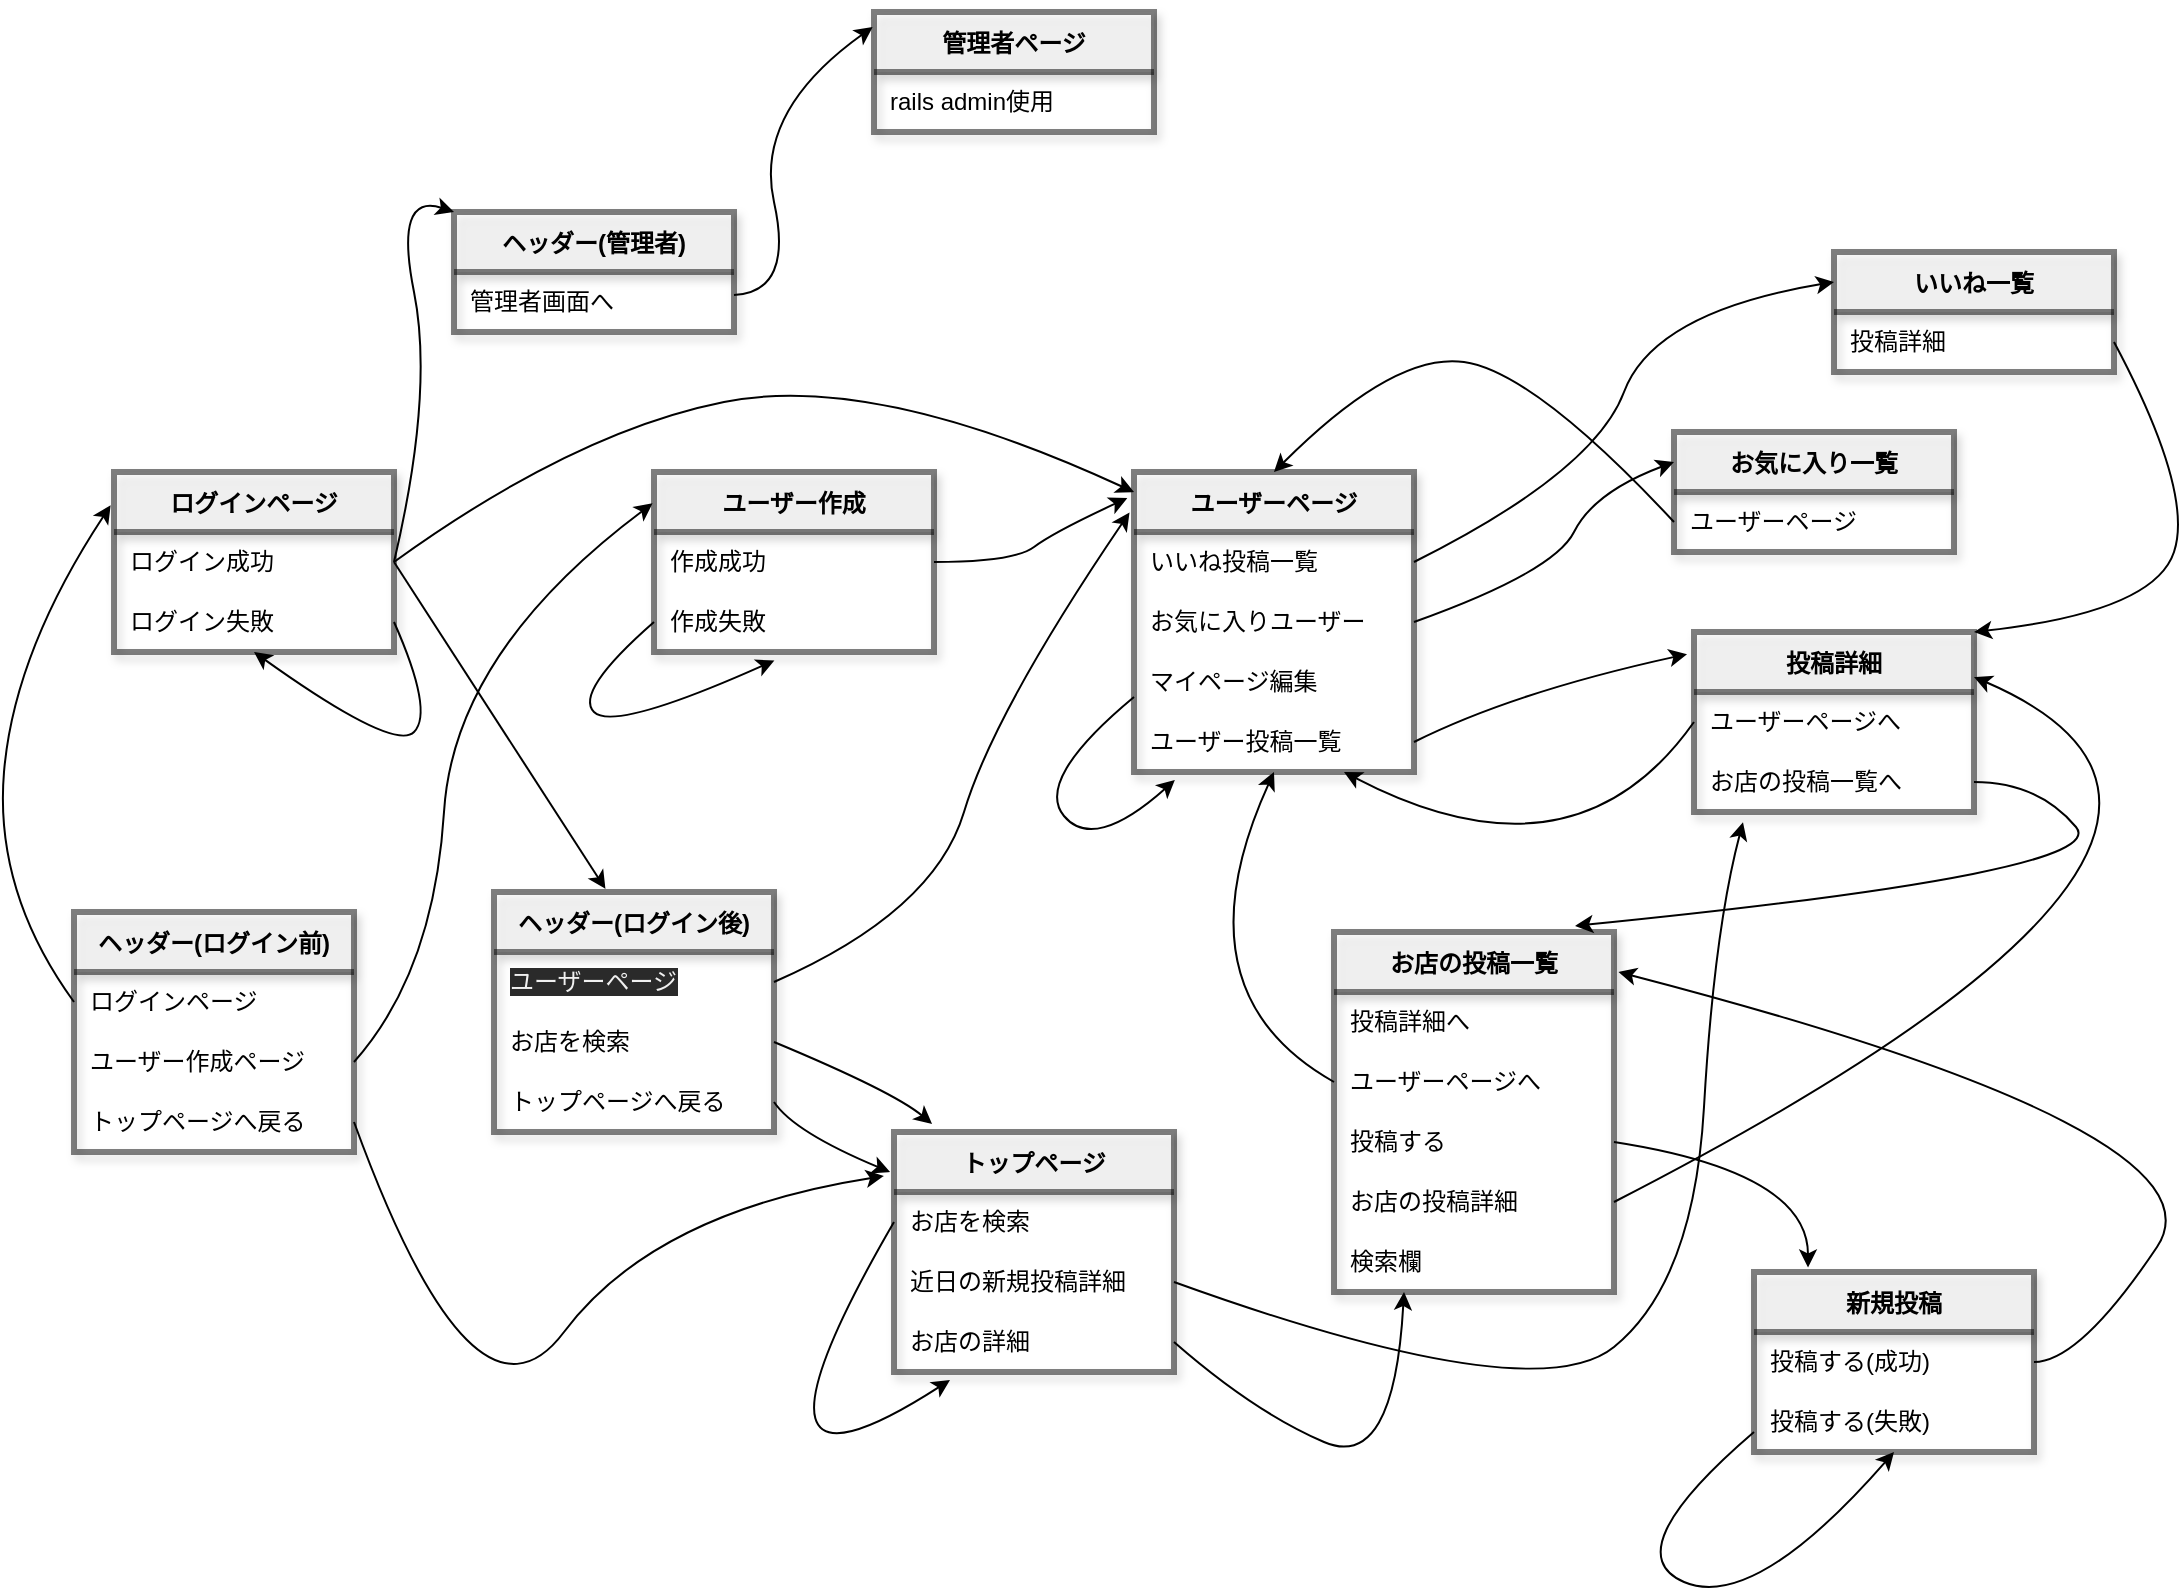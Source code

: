 <mxfile>
    <diagram id="KDlteCoDvLKtCVD3Z4QJ" name="ページ1">
        <mxGraphModel dx="751" dy="1699" grid="1" gridSize="10" guides="1" tooltips="1" connect="1" arrows="1" fold="1" page="1" pageScale="1" pageWidth="827" pageHeight="1169" math="0" shadow="0">
            <root>
                <mxCell id="0"/>
                <mxCell id="1" parent="0"/>
                <mxCell id="116" value="トップページ" style="shape=table;startSize=30;container=1;collapsible=0;childLayout=tableLayout;fixedRows=1;rowLines=0;fontStyle=1;align=center;pointerEvents=1;shadow=1;strokeColor=default;strokeWidth=3;opacity=50;" parent="1" vertex="1">
                    <mxGeometry x="650" y="160" width="140" height="120" as="geometry"/>
                </mxCell>
                <mxCell id="227" style="shape=partialRectangle;html=1;whiteSpace=wrap;collapsible=0;dropTarget=0;pointerEvents=1;fillColor=none;top=0;left=0;bottom=0;right=0;points=[[0,0.5],[1,0.5]];portConstraint=eastwest;shadow=1;strokeColor=default;strokeWidth=3;opacity=50;" parent="116" vertex="1">
                    <mxGeometry y="30" width="140" height="30" as="geometry"/>
                </mxCell>
                <mxCell id="228" value="&lt;span&gt;お店を検索&lt;/span&gt;" style="shape=partialRectangle;html=1;whiteSpace=wrap;connectable=0;fillColor=none;top=0;left=0;bottom=0;right=0;align=left;spacingLeft=6;overflow=hidden;pointerEvents=1;shadow=1;strokeColor=default;strokeWidth=3;opacity=50;" parent="227" vertex="1">
                    <mxGeometry width="140" height="30" as="geometry">
                        <mxRectangle width="140" height="30" as="alternateBounds"/>
                    </mxGeometry>
                </mxCell>
                <mxCell id="123" value="" style="shape=partialRectangle;html=1;whiteSpace=wrap;collapsible=0;dropTarget=0;pointerEvents=1;fillColor=none;top=0;left=0;bottom=0;right=0;points=[[0,0.5],[1,0.5]];portConstraint=eastwest;shadow=1;strokeColor=default;strokeWidth=3;opacity=50;" parent="116" vertex="1">
                    <mxGeometry y="60" width="140" height="30" as="geometry"/>
                </mxCell>
                <mxCell id="125" value="近日の新規投稿詳細" style="shape=partialRectangle;html=1;whiteSpace=wrap;connectable=0;fillColor=none;top=0;left=0;bottom=0;right=0;align=left;spacingLeft=6;overflow=hidden;pointerEvents=1;shadow=1;strokeColor=default;strokeWidth=3;opacity=50;" parent="123" vertex="1">
                    <mxGeometry width="140" height="30" as="geometry">
                        <mxRectangle width="140" height="30" as="alternateBounds"/>
                    </mxGeometry>
                </mxCell>
                <mxCell id="325" style="shape=partialRectangle;html=1;whiteSpace=wrap;collapsible=0;dropTarget=0;pointerEvents=1;fillColor=none;top=0;left=0;bottom=0;right=0;points=[[0,0.5],[1,0.5]];portConstraint=eastwest;shadow=1;strokeColor=default;strokeWidth=3;opacity=50;" vertex="1" parent="116">
                    <mxGeometry y="90" width="140" height="30" as="geometry"/>
                </mxCell>
                <mxCell id="326" value="お店の詳細" style="shape=partialRectangle;html=1;whiteSpace=wrap;connectable=0;fillColor=none;top=0;left=0;bottom=0;right=0;align=left;spacingLeft=6;overflow=hidden;pointerEvents=1;shadow=1;strokeColor=default;strokeWidth=3;opacity=50;" vertex="1" parent="325">
                    <mxGeometry width="140" height="30" as="geometry">
                        <mxRectangle width="140" height="30" as="alternateBounds"/>
                    </mxGeometry>
                </mxCell>
                <mxCell id="223" value="" style="curved=1;endArrow=classic;html=1;exitX=0;exitY=0.5;exitDx=0;exitDy=0;entryX=0.2;entryY=1.133;entryDx=0;entryDy=0;entryPerimeter=0;" parent="116" target="325" edge="1" source="227">
                    <mxGeometry width="50" height="50" relative="1" as="geometry">
                        <mxPoint x="140" y="120" as="sourcePoint"/>
                        <mxPoint x="200" y="210" as="targetPoint"/>
                        <Array as="points">
                            <mxPoint x="-90" y="200"/>
                        </Array>
                    </mxGeometry>
                </mxCell>
                <mxCell id="158" value="ログインページ" style="shape=table;startSize=30;container=1;collapsible=0;childLayout=tableLayout;fixedRows=1;rowLines=0;fontStyle=1;align=center;pointerEvents=1;shadow=1;strokeColor=default;strokeWidth=3;opacity=50;" parent="1" vertex="1">
                    <mxGeometry x="260" y="-170" width="140" height="90" as="geometry"/>
                </mxCell>
                <mxCell id="159" value="" style="shape=partialRectangle;html=1;whiteSpace=wrap;collapsible=0;dropTarget=0;pointerEvents=1;fillColor=none;top=0;left=0;bottom=0;right=0;points=[[0,0.5],[1,0.5]];portConstraint=eastwest;shadow=1;strokeColor=default;strokeWidth=3;opacity=50;" parent="158" vertex="1">
                    <mxGeometry y="30" width="140" height="30" as="geometry"/>
                </mxCell>
                <mxCell id="160" value="ログイン成功" style="shape=partialRectangle;html=1;whiteSpace=wrap;connectable=0;fillColor=none;top=0;left=0;bottom=0;right=0;align=left;spacingLeft=6;overflow=hidden;pointerEvents=1;shadow=1;strokeColor=default;strokeWidth=3;perimeterSpacing=3;opacity=50;" parent="159" vertex="1">
                    <mxGeometry width="140" height="30" as="geometry">
                        <mxRectangle width="140" height="30" as="alternateBounds"/>
                    </mxGeometry>
                </mxCell>
                <mxCell id="161" value="" style="shape=partialRectangle;html=1;whiteSpace=wrap;collapsible=0;dropTarget=0;pointerEvents=1;fillColor=none;top=0;left=0;bottom=0;right=0;points=[[0,0.5],[1,0.5]];portConstraint=eastwest;shadow=1;strokeColor=default;strokeWidth=3;opacity=50;" parent="158" vertex="1">
                    <mxGeometry y="60" width="140" height="30" as="geometry"/>
                </mxCell>
                <mxCell id="162" value="ログイン失敗" style="shape=partialRectangle;html=1;whiteSpace=wrap;connectable=0;fillColor=none;top=0;left=0;bottom=0;right=0;align=left;spacingLeft=6;overflow=hidden;pointerEvents=1;shadow=1;strokeColor=default;strokeWidth=3;opacity=50;" parent="161" vertex="1">
                    <mxGeometry width="140" height="30" as="geometry">
                        <mxRectangle width="140" height="30" as="alternateBounds"/>
                    </mxGeometry>
                </mxCell>
                <mxCell id="217" value="" style="curved=1;endArrow=classic;html=1;entryX=0.5;entryY=1;entryDx=0;entryDy=0;exitX=1;exitY=0.5;exitDx=0;exitDy=0;" parent="158" source="161" target="158" edge="1">
                    <mxGeometry width="50" height="50" relative="1" as="geometry">
                        <mxPoint x="110" y="300" as="sourcePoint"/>
                        <mxPoint x="160" y="250" as="targetPoint"/>
                        <Array as="points">
                            <mxPoint x="160" y="120"/>
                            <mxPoint x="140" y="140"/>
                        </Array>
                    </mxGeometry>
                </mxCell>
                <mxCell id="167" value="ユーザー作成" style="shape=table;startSize=30;container=1;collapsible=0;childLayout=tableLayout;fixedRows=1;rowLines=0;fontStyle=1;align=center;pointerEvents=1;shadow=1;strokeColor=default;strokeWidth=3;opacity=50;" parent="1" vertex="1">
                    <mxGeometry x="530" y="-170" width="140" height="90" as="geometry"/>
                </mxCell>
                <mxCell id="168" value="" style="shape=partialRectangle;html=1;whiteSpace=wrap;collapsible=0;dropTarget=0;pointerEvents=1;fillColor=none;top=0;left=0;bottom=0;right=0;points=[[0,0.5],[1,0.5]];portConstraint=eastwest;shadow=1;strokeColor=default;strokeWidth=3;opacity=50;" parent="167" vertex="1">
                    <mxGeometry y="30" width="140" height="30" as="geometry"/>
                </mxCell>
                <mxCell id="169" value="作成成功" style="shape=partialRectangle;html=1;whiteSpace=wrap;connectable=0;fillColor=none;top=0;left=0;bottom=0;right=0;align=left;spacingLeft=6;overflow=hidden;pointerEvents=1;shadow=1;strokeColor=default;strokeWidth=3;perimeterSpacing=3;opacity=50;" parent="168" vertex="1">
                    <mxGeometry width="140" height="30" as="geometry">
                        <mxRectangle width="140" height="30" as="alternateBounds"/>
                    </mxGeometry>
                </mxCell>
                <mxCell id="170" value="" style="shape=partialRectangle;html=1;whiteSpace=wrap;collapsible=0;dropTarget=0;pointerEvents=1;fillColor=none;top=0;left=0;bottom=0;right=0;points=[[0,0.5],[1,0.5]];portConstraint=eastwest;shadow=1;strokeColor=default;strokeWidth=3;opacity=50;" parent="167" vertex="1">
                    <mxGeometry y="60" width="140" height="30" as="geometry"/>
                </mxCell>
                <mxCell id="171" value="作成失敗" style="shape=partialRectangle;html=1;whiteSpace=wrap;connectable=0;fillColor=none;top=0;left=0;bottom=0;right=0;align=left;spacingLeft=6;overflow=hidden;pointerEvents=1;shadow=1;strokeColor=default;strokeWidth=3;opacity=50;" parent="170" vertex="1">
                    <mxGeometry width="140" height="30" as="geometry">
                        <mxRectangle width="140" height="30" as="alternateBounds"/>
                    </mxGeometry>
                </mxCell>
                <mxCell id="218" value="" style="curved=1;endArrow=classic;html=1;exitX=0;exitY=0.5;exitDx=0;exitDy=0;entryX=0.43;entryY=1.141;entryDx=0;entryDy=0;entryPerimeter=0;" parent="167" source="170" target="170" edge="1">
                    <mxGeometry width="50" height="50" relative="1" as="geometry">
                        <mxPoint x="-200" y="75" as="sourcePoint"/>
                        <mxPoint x="80" y="100" as="targetPoint"/>
                        <Array as="points">
                            <mxPoint x="-40" y="110"/>
                            <mxPoint x="-20" y="130"/>
                        </Array>
                    </mxGeometry>
                </mxCell>
                <mxCell id="179" value="ヘッダー(ログイン前)" style="shape=table;startSize=30;container=1;collapsible=0;childLayout=tableLayout;fixedRows=1;rowLines=0;fontStyle=1;align=center;pointerEvents=1;shadow=1;strokeColor=default;strokeWidth=3;opacity=50;" parent="1" vertex="1">
                    <mxGeometry x="240" y="50" width="140" height="120" as="geometry"/>
                </mxCell>
                <mxCell id="180" value="" style="shape=partialRectangle;html=1;whiteSpace=wrap;collapsible=0;dropTarget=0;pointerEvents=1;fillColor=none;top=0;left=0;bottom=0;right=0;points=[[0,0.5],[1,0.5]];portConstraint=eastwest;shadow=1;strokeColor=default;strokeWidth=3;opacity=50;" parent="179" vertex="1">
                    <mxGeometry y="30" width="140" height="30" as="geometry"/>
                </mxCell>
                <mxCell id="181" value="ログインページ" style="shape=partialRectangle;html=1;whiteSpace=wrap;connectable=0;fillColor=none;top=0;left=0;bottom=0;right=0;align=left;spacingLeft=6;overflow=hidden;pointerEvents=1;shadow=1;strokeColor=default;strokeWidth=3;perimeterSpacing=3;opacity=50;" parent="180" vertex="1">
                    <mxGeometry width="140" height="30" as="geometry">
                        <mxRectangle width="140" height="30" as="alternateBounds"/>
                    </mxGeometry>
                </mxCell>
                <mxCell id="182" value="" style="shape=partialRectangle;html=1;whiteSpace=wrap;collapsible=0;dropTarget=0;pointerEvents=1;fillColor=none;top=0;left=0;bottom=0;right=0;points=[[0,0.5],[1,0.5]];portConstraint=eastwest;shadow=1;strokeColor=default;strokeWidth=3;opacity=50;" parent="179" vertex="1">
                    <mxGeometry y="60" width="140" height="30" as="geometry"/>
                </mxCell>
                <mxCell id="183" value="ユーザー作成ページ" style="shape=partialRectangle;html=1;whiteSpace=wrap;connectable=0;fillColor=none;top=0;left=0;bottom=0;right=0;align=left;spacingLeft=6;overflow=hidden;pointerEvents=1;shadow=1;strokeColor=default;strokeWidth=3;opacity=50;" parent="182" vertex="1">
                    <mxGeometry width="140" height="30" as="geometry">
                        <mxRectangle width="140" height="30" as="alternateBounds"/>
                    </mxGeometry>
                </mxCell>
                <mxCell id="188" style="shape=partialRectangle;html=1;whiteSpace=wrap;collapsible=0;dropTarget=0;pointerEvents=1;fillColor=none;top=0;left=0;bottom=0;right=0;points=[[0,0.5],[1,0.5]];portConstraint=eastwest;shadow=1;strokeColor=default;strokeWidth=3;opacity=50;" parent="179" vertex="1">
                    <mxGeometry y="90" width="140" height="30" as="geometry"/>
                </mxCell>
                <mxCell id="189" value="トップページへ戻る" style="shape=partialRectangle;html=1;whiteSpace=wrap;connectable=0;fillColor=none;top=0;left=0;bottom=0;right=0;align=left;spacingLeft=6;overflow=hidden;pointerEvents=1;shadow=1;strokeColor=default;strokeWidth=3;opacity=50;" parent="188" vertex="1">
                    <mxGeometry width="140" height="30" as="geometry">
                        <mxRectangle width="140" height="30" as="alternateBounds"/>
                    </mxGeometry>
                </mxCell>
                <mxCell id="195" value="ヘッダー(ログイン後)" style="shape=table;startSize=30;container=1;collapsible=0;childLayout=tableLayout;fixedRows=1;rowLines=0;fontStyle=1;align=center;pointerEvents=1;shadow=1;strokeColor=default;strokeWidth=3;opacity=50;" parent="1" vertex="1">
                    <mxGeometry x="450" y="40" width="140" height="120" as="geometry"/>
                </mxCell>
                <mxCell id="230" style="shape=partialRectangle;html=1;whiteSpace=wrap;collapsible=0;dropTarget=0;pointerEvents=1;fillColor=none;top=0;left=0;bottom=0;right=0;points=[[0,0.5],[1,0.5]];portConstraint=eastwest;shadow=1;strokeColor=default;strokeWidth=3;opacity=50;" parent="195" vertex="1">
                    <mxGeometry y="30" width="140" height="30" as="geometry"/>
                </mxCell>
                <mxCell id="231" value="&lt;meta charset=&quot;utf-8&quot;&gt;&lt;span style=&quot;color: rgb(240, 240, 240); font-family: helvetica; font-size: 12px; font-style: normal; font-weight: 400; letter-spacing: normal; text-align: left; text-indent: 0px; text-transform: none; word-spacing: 0px; background-color: rgb(42, 42, 42); display: inline; float: none;&quot;&gt;ユーザーページ&lt;/span&gt;" style="shape=partialRectangle;html=1;whiteSpace=wrap;connectable=0;fillColor=none;top=0;left=0;bottom=0;right=0;align=left;spacingLeft=6;overflow=hidden;pointerEvents=1;shadow=1;strokeColor=default;strokeWidth=3;perimeterSpacing=3;opacity=50;" parent="230" vertex="1">
                    <mxGeometry width="140" height="30" as="geometry">
                        <mxRectangle width="140" height="30" as="alternateBounds"/>
                    </mxGeometry>
                </mxCell>
                <mxCell id="196" value="" style="shape=partialRectangle;html=1;whiteSpace=wrap;collapsible=0;dropTarget=0;pointerEvents=1;fillColor=none;top=0;left=0;bottom=0;right=0;points=[[0,0.5],[1,0.5]];portConstraint=eastwest;shadow=1;strokeColor=default;strokeWidth=3;opacity=50;" parent="195" vertex="1">
                    <mxGeometry y="60" width="140" height="30" as="geometry"/>
                </mxCell>
                <mxCell id="197" value="お店を検索" style="shape=partialRectangle;html=1;whiteSpace=wrap;connectable=0;fillColor=none;top=0;left=0;bottom=0;right=0;align=left;spacingLeft=6;overflow=hidden;pointerEvents=1;shadow=1;strokeColor=default;strokeWidth=3;perimeterSpacing=3;opacity=50;" parent="196" vertex="1">
                    <mxGeometry width="140" height="30" as="geometry">
                        <mxRectangle width="140" height="30" as="alternateBounds"/>
                    </mxGeometry>
                </mxCell>
                <mxCell id="200" style="shape=partialRectangle;html=1;whiteSpace=wrap;collapsible=0;dropTarget=0;pointerEvents=1;fillColor=none;top=0;left=0;bottom=0;right=0;points=[[0,0.5],[1,0.5]];portConstraint=eastwest;shadow=1;strokeColor=default;strokeWidth=3;opacity=50;" parent="195" vertex="1">
                    <mxGeometry y="90" width="140" height="30" as="geometry"/>
                </mxCell>
                <mxCell id="201" value="トップページへ戻る" style="shape=partialRectangle;html=1;whiteSpace=wrap;connectable=0;fillColor=none;top=0;left=0;bottom=0;right=0;align=left;spacingLeft=6;overflow=hidden;pointerEvents=1;shadow=1;strokeColor=default;strokeWidth=3;opacity=50;" parent="200" vertex="1">
                    <mxGeometry width="140" height="30" as="geometry">
                        <mxRectangle width="140" height="30" as="alternateBounds"/>
                    </mxGeometry>
                </mxCell>
                <mxCell id="202" value="ヘッダー(管理者)" style="shape=table;startSize=30;container=1;collapsible=0;childLayout=tableLayout;fixedRows=1;rowLines=0;fontStyle=1;align=center;pointerEvents=1;shadow=1;strokeColor=default;strokeWidth=3;opacity=50;" parent="1" vertex="1">
                    <mxGeometry x="430" y="-300" width="140" height="60" as="geometry"/>
                </mxCell>
                <mxCell id="203" value="" style="shape=partialRectangle;html=1;whiteSpace=wrap;collapsible=0;dropTarget=0;pointerEvents=1;fillColor=none;top=0;left=0;bottom=0;right=0;points=[[0,0.5],[1,0.5]];portConstraint=eastwest;shadow=1;strokeColor=default;strokeWidth=3;opacity=50;" parent="202" vertex="1">
                    <mxGeometry y="30" width="140" height="30" as="geometry"/>
                </mxCell>
                <mxCell id="204" value="管理者画面へ" style="shape=partialRectangle;html=1;whiteSpace=wrap;connectable=0;fillColor=none;top=0;left=0;bottom=0;right=0;align=left;spacingLeft=6;overflow=hidden;pointerEvents=1;shadow=1;strokeColor=default;strokeWidth=3;perimeterSpacing=3;opacity=50;" parent="203" vertex="1">
                    <mxGeometry width="140" height="30" as="geometry">
                        <mxRectangle width="140" height="30" as="alternateBounds"/>
                    </mxGeometry>
                </mxCell>
                <mxCell id="214" value="" style="curved=1;endArrow=classic;html=1;exitX=0;exitY=0.5;exitDx=0;exitDy=0;entryX=-0.012;entryY=0.185;entryDx=0;entryDy=0;entryPerimeter=0;" parent="1" source="180" target="158" edge="1">
                    <mxGeometry width="50" height="50" relative="1" as="geometry">
                        <mxPoint x="370" y="130" as="sourcePoint"/>
                        <mxPoint x="420" y="80" as="targetPoint"/>
                        <Array as="points">
                            <mxPoint x="200" y="40"/>
                            <mxPoint x="210" y="-80"/>
                        </Array>
                    </mxGeometry>
                </mxCell>
                <mxCell id="215" value="" style="curved=1;endArrow=classic;html=1;exitX=1;exitY=0.5;exitDx=0;exitDy=0;entryX=-0.005;entryY=0.174;entryDx=0;entryDy=0;entryPerimeter=0;" parent="1" source="182" target="167" edge="1">
                    <mxGeometry width="50" height="50" relative="1" as="geometry">
                        <mxPoint x="370" y="130" as="sourcePoint"/>
                        <mxPoint x="420" y="80" as="targetPoint"/>
                        <Array as="points">
                            <mxPoint x="420" y="80"/>
                            <mxPoint x="430" y="-80"/>
                        </Array>
                    </mxGeometry>
                </mxCell>
                <mxCell id="216" value="" style="curved=1;endArrow=classic;html=1;exitX=1;exitY=0.5;exitDx=0;exitDy=0;entryX=0;entryY=0.067;entryDx=0;entryDy=0;entryPerimeter=0;" parent="1" source="158" target="237" edge="1">
                    <mxGeometry width="50" height="50" relative="1" as="geometry">
                        <mxPoint x="370" y="130" as="sourcePoint"/>
                        <mxPoint x="520" y="30" as="targetPoint"/>
                        <Array as="points">
                            <mxPoint x="490" y="-190"/>
                            <mxPoint x="640" y="-220"/>
                        </Array>
                    </mxGeometry>
                </mxCell>
                <mxCell id="219" value="" style="curved=1;endArrow=classic;html=1;exitX=1;exitY=0.5;exitDx=0;exitDy=0;entryX=-0.036;entryY=0.183;entryDx=0;entryDy=0;entryPerimeter=0;" parent="1" source="188" target="116" edge="1">
                    <mxGeometry width="50" height="50" relative="1" as="geometry">
                        <mxPoint x="600" y="120" as="sourcePoint"/>
                        <mxPoint x="600" y="210" as="targetPoint"/>
                        <Array as="points">
                            <mxPoint x="440" y="320"/>
                            <mxPoint x="530" y="200"/>
                        </Array>
                    </mxGeometry>
                </mxCell>
                <mxCell id="220" value="" style="curved=1;endArrow=classic;html=1;exitX=1;exitY=0.5;exitDx=0;exitDy=0;entryX=-0.014;entryY=0.167;entryDx=0;entryDy=0;entryPerimeter=0;" parent="1" source="200" target="116" edge="1">
                    <mxGeometry width="50" height="50" relative="1" as="geometry">
                        <mxPoint x="690" y="120" as="sourcePoint"/>
                        <mxPoint x="740" y="70" as="targetPoint"/>
                        <Array as="points">
                            <mxPoint x="600" y="160"/>
                        </Array>
                    </mxGeometry>
                </mxCell>
                <mxCell id="221" value="" style="curved=1;endArrow=classic;html=1;exitX=1;exitY=0.5;exitDx=0;exitDy=0;entryX=0;entryY=0;entryDx=0;entryDy=0;" parent="1" source="158" target="202" edge="1">
                    <mxGeometry width="50" height="50" relative="1" as="geometry">
                        <mxPoint x="760" y="-190" as="sourcePoint"/>
                        <mxPoint x="810" y="-240" as="targetPoint"/>
                        <Array as="points">
                            <mxPoint x="420" y="-210"/>
                            <mxPoint x="400" y="-310"/>
                        </Array>
                    </mxGeometry>
                </mxCell>
                <mxCell id="233" value="" style="curved=1;endArrow=classic;html=1;exitX=1;exitY=0.5;exitDx=0;exitDy=0;entryX=0.136;entryY=-0.033;entryDx=0;entryDy=0;entryPerimeter=0;" parent="1" source="196" target="116" edge="1">
                    <mxGeometry width="50" height="50" relative="1" as="geometry">
                        <mxPoint x="630" y="160" as="sourcePoint"/>
                        <mxPoint x="856.22" y="79.5" as="targetPoint"/>
                        <Array as="points">
                            <mxPoint x="650" y="140"/>
                        </Array>
                    </mxGeometry>
                </mxCell>
                <mxCell id="235" value="" style="curved=1;endArrow=classic;html=1;exitX=1;exitY=0.5;exitDx=0;exitDy=0;entryX=0.25;entryY=1;entryDx=0;entryDy=0;" parent="1" source="325" target="278" edge="1">
                    <mxGeometry width="50" height="50" relative="1" as="geometry">
                        <mxPoint x="900" y="160" as="sourcePoint"/>
                        <mxPoint x="856.64" y="81.15" as="targetPoint"/>
                        <Array as="points">
                            <mxPoint x="830" y="300"/>
                            <mxPoint x="900" y="330"/>
                        </Array>
                    </mxGeometry>
                </mxCell>
                <mxCell id="237" value="ユーザーページ" style="shape=table;startSize=30;container=1;collapsible=0;childLayout=tableLayout;fixedRows=1;rowLines=0;fontStyle=1;align=center;pointerEvents=1;shadow=1;strokeColor=default;strokeWidth=3;opacity=50;" parent="1" vertex="1">
                    <mxGeometry x="770" y="-170" width="140" height="150" as="geometry"/>
                </mxCell>
                <mxCell id="240" value="" style="shape=partialRectangle;html=1;whiteSpace=wrap;collapsible=0;dropTarget=0;pointerEvents=1;fillColor=none;top=0;left=0;bottom=0;right=0;points=[[0,0.5],[1,0.5]];portConstraint=eastwest;shadow=1;strokeColor=default;strokeWidth=3;opacity=50;" parent="237" vertex="1">
                    <mxGeometry y="30" width="140" height="30" as="geometry"/>
                </mxCell>
                <mxCell id="241" value="いいね投稿一覧" style="shape=partialRectangle;html=1;whiteSpace=wrap;connectable=0;fillColor=none;top=0;left=0;bottom=0;right=0;align=left;spacingLeft=6;overflow=hidden;pointerEvents=1;shadow=1;strokeColor=default;strokeWidth=3;opacity=50;" parent="240" vertex="1">
                    <mxGeometry width="140" height="30" as="geometry">
                        <mxRectangle width="140" height="30" as="alternateBounds"/>
                    </mxGeometry>
                </mxCell>
                <mxCell id="242" style="shape=partialRectangle;html=1;whiteSpace=wrap;collapsible=0;dropTarget=0;pointerEvents=1;fillColor=none;top=0;left=0;bottom=0;right=0;points=[[0,0.5],[1,0.5]];portConstraint=eastwest;shadow=1;strokeColor=default;strokeWidth=3;opacity=50;" parent="237" vertex="1">
                    <mxGeometry y="60" width="140" height="30" as="geometry"/>
                </mxCell>
                <mxCell id="243" value="お気に入りユーザー" style="shape=partialRectangle;html=1;whiteSpace=wrap;connectable=0;fillColor=none;top=0;left=0;bottom=0;right=0;align=left;spacingLeft=6;overflow=hidden;pointerEvents=1;shadow=1;strokeColor=default;strokeWidth=3;opacity=50;" parent="242" vertex="1">
                    <mxGeometry width="140" height="30" as="geometry">
                        <mxRectangle width="140" height="30" as="alternateBounds"/>
                    </mxGeometry>
                </mxCell>
                <mxCell id="245" style="shape=partialRectangle;html=1;whiteSpace=wrap;collapsible=0;dropTarget=0;pointerEvents=1;fillColor=none;top=0;left=0;bottom=0;right=0;points=[[0,0.5],[1,0.5]];portConstraint=eastwest;shadow=1;strokeColor=default;strokeWidth=3;opacity=50;" parent="237" vertex="1">
                    <mxGeometry y="90" width="140" height="30" as="geometry"/>
                </mxCell>
                <mxCell id="246" value="マイページ編集" style="shape=partialRectangle;html=1;whiteSpace=wrap;connectable=0;fillColor=none;top=0;left=0;bottom=0;right=0;align=left;spacingLeft=6;overflow=hidden;pointerEvents=1;shadow=1;strokeColor=default;strokeWidth=3;opacity=50;" parent="245" vertex="1">
                    <mxGeometry width="140" height="30" as="geometry">
                        <mxRectangle width="140" height="30" as="alternateBounds"/>
                    </mxGeometry>
                </mxCell>
                <mxCell id="255" style="shape=partialRectangle;html=1;whiteSpace=wrap;collapsible=0;dropTarget=0;pointerEvents=1;fillColor=none;top=0;left=0;bottom=0;right=0;points=[[0,0.5],[1,0.5]];portConstraint=eastwest;shadow=1;strokeColor=default;strokeWidth=3;opacity=50;" parent="237" vertex="1">
                    <mxGeometry y="120" width="140" height="30" as="geometry"/>
                </mxCell>
                <mxCell id="256" value="&lt;span&gt;ユーザー投稿一覧&lt;/span&gt;" style="shape=partialRectangle;html=1;whiteSpace=wrap;connectable=0;fillColor=none;top=0;left=0;bottom=0;right=0;align=left;spacingLeft=6;overflow=hidden;pointerEvents=1;shadow=1;strokeColor=default;strokeWidth=3;opacity=50;" parent="255" vertex="1">
                    <mxGeometry width="140" height="30" as="geometry">
                        <mxRectangle width="140" height="30" as="alternateBounds"/>
                    </mxGeometry>
                </mxCell>
                <mxCell id="277" value="" style="curved=1;endArrow=classic;html=1;exitX=0;exitY=0.75;exitDx=0;exitDy=0;entryX=0.146;entryY=1.133;entryDx=0;entryDy=0;entryPerimeter=0;" parent="237" source="237" target="255" edge="1">
                    <mxGeometry width="50" height="50" relative="1" as="geometry">
                        <mxPoint x="-50" y="250" as="sourcePoint"/>
                        <mxPoint y="200" as="targetPoint"/>
                        <Array as="points">
                            <mxPoint x="-50" y="154"/>
                            <mxPoint x="-20" y="190"/>
                        </Array>
                    </mxGeometry>
                </mxCell>
                <mxCell id="247" value="" style="curved=1;endArrow=classic;html=1;exitX=1;exitY=0.5;exitDx=0;exitDy=0;entryX=-0.024;entryY=0.087;entryDx=0;entryDy=0;entryPerimeter=0;" parent="1" source="168" target="237" edge="1">
                    <mxGeometry width="50" height="50" relative="1" as="geometry">
                        <mxPoint x="820" y="-30" as="sourcePoint"/>
                        <mxPoint x="870" y="-80" as="targetPoint"/>
                        <Array as="points">
                            <mxPoint x="710" y="-125"/>
                            <mxPoint x="730" y="-140"/>
                        </Array>
                    </mxGeometry>
                </mxCell>
                <mxCell id="249" value="" style="curved=1;endArrow=classic;html=1;exitX=1;exitY=0.5;exitDx=0;exitDy=0;entryX=-0.016;entryY=0.135;entryDx=0;entryDy=0;entryPerimeter=0;" parent="1" source="230" target="237" edge="1">
                    <mxGeometry width="50" height="50" relative="1" as="geometry">
                        <mxPoint x="830" y="60" as="sourcePoint"/>
                        <mxPoint x="880" y="10" as="targetPoint"/>
                        <Array as="points">
                            <mxPoint x="670" y="50"/>
                            <mxPoint x="700" y="-50"/>
                        </Array>
                    </mxGeometry>
                </mxCell>
                <mxCell id="252" value="" style="endArrow=classic;html=1;exitX=1;exitY=0.5;exitDx=0;exitDy=0;entryX=0.398;entryY=-0.013;entryDx=0;entryDy=0;entryPerimeter=0;" parent="1" source="159" target="195" edge="1">
                    <mxGeometry width="50" height="50" relative="1" as="geometry">
                        <mxPoint x="480" y="-40" as="sourcePoint"/>
                        <mxPoint x="530" y="-90" as="targetPoint"/>
                    </mxGeometry>
                </mxCell>
                <mxCell id="257" value="いいね一覧" style="shape=table;startSize=30;container=1;collapsible=0;childLayout=tableLayout;fixedRows=1;rowLines=0;fontStyle=1;align=center;pointerEvents=1;shadow=1;strokeColor=default;strokeWidth=3;opacity=50;" parent="1" vertex="1">
                    <mxGeometry x="1120" y="-280" width="140" height="60" as="geometry"/>
                </mxCell>
                <mxCell id="258" value="" style="shape=partialRectangle;html=1;whiteSpace=wrap;collapsible=0;dropTarget=0;pointerEvents=1;fillColor=none;top=0;left=0;bottom=0;right=0;points=[[0,0.5],[1,0.5]];portConstraint=eastwest;shadow=1;strokeColor=default;strokeWidth=3;opacity=50;" parent="257" vertex="1">
                    <mxGeometry y="30" width="140" height="30" as="geometry"/>
                </mxCell>
                <mxCell id="259" value="投稿詳細" style="shape=partialRectangle;html=1;whiteSpace=wrap;connectable=0;fillColor=none;top=0;left=0;bottom=0;right=0;align=left;spacingLeft=6;overflow=hidden;pointerEvents=1;shadow=1;strokeColor=default;strokeWidth=3;perimeterSpacing=3;opacity=50;" parent="258" vertex="1">
                    <mxGeometry width="140" height="30" as="geometry">
                        <mxRectangle width="140" height="30" as="alternateBounds"/>
                    </mxGeometry>
                </mxCell>
                <mxCell id="260" value="お気に入り一覧" style="shape=table;startSize=30;container=1;collapsible=0;childLayout=tableLayout;fixedRows=1;rowLines=0;fontStyle=1;align=center;pointerEvents=1;shadow=1;strokeColor=default;strokeWidth=3;opacity=50;" parent="1" vertex="1">
                    <mxGeometry x="1040" y="-190" width="140" height="60" as="geometry"/>
                </mxCell>
                <mxCell id="261" value="" style="shape=partialRectangle;html=1;whiteSpace=wrap;collapsible=0;dropTarget=0;pointerEvents=1;fillColor=none;top=0;left=0;bottom=0;right=0;points=[[0,0.5],[1,0.5]];portConstraint=eastwest;shadow=1;strokeColor=default;strokeWidth=3;opacity=50;" parent="260" vertex="1">
                    <mxGeometry y="30" width="140" height="30" as="geometry"/>
                </mxCell>
                <mxCell id="262" value="ユーザーページ" style="shape=partialRectangle;html=1;whiteSpace=wrap;connectable=0;fillColor=none;top=0;left=0;bottom=0;right=0;align=left;spacingLeft=6;overflow=hidden;pointerEvents=1;shadow=1;strokeColor=default;strokeWidth=3;perimeterSpacing=3;opacity=50;" parent="261" vertex="1">
                    <mxGeometry width="140" height="30" as="geometry">
                        <mxRectangle width="140" height="30" as="alternateBounds"/>
                    </mxGeometry>
                </mxCell>
                <mxCell id="264" value="" style="curved=1;endArrow=classic;html=1;exitX=1;exitY=0.5;exitDx=0;exitDy=0;entryX=0;entryY=0.25;entryDx=0;entryDy=0;" parent="1" source="240" target="257" edge="1">
                    <mxGeometry width="50" height="50" relative="1" as="geometry">
                        <mxPoint x="1170" y="-190" as="sourcePoint"/>
                        <mxPoint x="1220" y="-240" as="targetPoint"/>
                        <Array as="points">
                            <mxPoint x="1000" y="-170"/>
                            <mxPoint x="1030" y="-250"/>
                        </Array>
                    </mxGeometry>
                </mxCell>
                <mxCell id="265" value="" style="curved=1;endArrow=classic;html=1;exitX=1;exitY=0.5;exitDx=0;exitDy=0;entryX=0;entryY=0.25;entryDx=0;entryDy=0;" parent="1" source="237" target="260" edge="1">
                    <mxGeometry width="50" height="50" relative="1" as="geometry">
                        <mxPoint x="1170" y="-190" as="sourcePoint"/>
                        <mxPoint x="1220" y="-240" as="targetPoint"/>
                        <Array as="points">
                            <mxPoint x="980" y="-120"/>
                            <mxPoint x="1000" y="-160"/>
                        </Array>
                    </mxGeometry>
                </mxCell>
                <mxCell id="267" value="" style="curved=1;endArrow=classic;html=1;exitX=0;exitY=0.5;exitDx=0;exitDy=0;entryX=0.5;entryY=0;entryDx=0;entryDy=0;" parent="1" source="261" target="237" edge="1">
                    <mxGeometry width="50" height="50" relative="1" as="geometry">
                        <mxPoint x="1170" y="-50" as="sourcePoint"/>
                        <mxPoint x="1220" y="-100" as="targetPoint"/>
                        <Array as="points">
                            <mxPoint x="970" y="-220"/>
                            <mxPoint x="900" y="-230"/>
                        </Array>
                    </mxGeometry>
                </mxCell>
                <mxCell id="268" value="投稿詳細" style="shape=table;startSize=30;container=1;collapsible=0;childLayout=tableLayout;fixedRows=1;rowLines=0;fontStyle=1;align=center;pointerEvents=1;shadow=1;strokeColor=default;strokeWidth=3;opacity=50;" parent="1" vertex="1">
                    <mxGeometry x="1050" y="-90" width="140" height="90" as="geometry"/>
                </mxCell>
                <mxCell id="269" style="shape=partialRectangle;html=1;whiteSpace=wrap;collapsible=0;dropTarget=0;pointerEvents=1;fillColor=none;top=0;left=0;bottom=0;right=0;points=[[0,0.5],[1,0.5]];portConstraint=eastwest;shadow=1;strokeColor=default;strokeWidth=3;opacity=50;" parent="268" vertex="1">
                    <mxGeometry y="30" width="140" height="30" as="geometry"/>
                </mxCell>
                <mxCell id="270" value="&lt;span&gt;ユーザーページへ&lt;/span&gt;" style="shape=partialRectangle;html=1;whiteSpace=wrap;connectable=0;fillColor=none;top=0;left=0;bottom=0;right=0;align=left;spacingLeft=6;overflow=hidden;pointerEvents=1;shadow=1;strokeColor=default;strokeWidth=3;opacity=50;" parent="269" vertex="1">
                    <mxGeometry width="140" height="30" as="geometry">
                        <mxRectangle width="140" height="30" as="alternateBounds"/>
                    </mxGeometry>
                </mxCell>
                <mxCell id="271" value="" style="shape=partialRectangle;html=1;whiteSpace=wrap;collapsible=0;dropTarget=0;pointerEvents=1;fillColor=none;top=0;left=0;bottom=0;right=0;points=[[0,0.5],[1,0.5]];portConstraint=eastwest;shadow=1;strokeColor=default;strokeWidth=3;opacity=50;" parent="268" vertex="1">
                    <mxGeometry y="60" width="140" height="30" as="geometry"/>
                </mxCell>
                <mxCell id="272" value="お店の投稿一覧へ" style="shape=partialRectangle;html=1;whiteSpace=wrap;connectable=0;fillColor=none;top=0;left=0;bottom=0;right=0;align=left;spacingLeft=6;overflow=hidden;pointerEvents=1;shadow=1;strokeColor=default;strokeWidth=3;opacity=50;" parent="271" vertex="1">
                    <mxGeometry width="140" height="30" as="geometry">
                        <mxRectangle width="140" height="30" as="alternateBounds"/>
                    </mxGeometry>
                </mxCell>
                <mxCell id="273" value="" style="curved=1;endArrow=classic;html=1;exitX=1;exitY=0.5;exitDx=0;exitDy=0;entryX=0.175;entryY=1.17;entryDx=0;entryDy=0;entryPerimeter=0;" parent="1" source="123" target="271" edge="1">
                    <mxGeometry width="50" height="50" relative="1" as="geometry">
                        <mxPoint x="1030" y="300" as="sourcePoint"/>
                        <mxPoint x="1190" y="-20" as="targetPoint"/>
                        <Array as="points">
                            <mxPoint x="970" y="300"/>
                            <mxPoint x="1050" y="235"/>
                            <mxPoint x="1060" y="60"/>
                        </Array>
                    </mxGeometry>
                </mxCell>
                <mxCell id="275" value="" style="curved=1;endArrow=classic;html=1;exitX=1;exitY=0.5;exitDx=0;exitDy=0;entryX=-0.025;entryY=0.123;entryDx=0;entryDy=0;entryPerimeter=0;" parent="1" source="255" target="268" edge="1">
                    <mxGeometry width="50" height="50" relative="1" as="geometry">
                        <mxPoint x="1200" y="60" as="sourcePoint"/>
                        <mxPoint x="1250" y="10" as="targetPoint"/>
                        <Array as="points">
                            <mxPoint x="960" y="-60"/>
                        </Array>
                    </mxGeometry>
                </mxCell>
                <mxCell id="276" value="" style="curved=1;endArrow=classic;html=1;exitX=0;exitY=0.5;exitDx=0;exitDy=0;entryX=0.75;entryY=1;entryDx=0;entryDy=0;" parent="1" source="268" target="237" edge="1">
                    <mxGeometry width="50" height="50" relative="1" as="geometry">
                        <mxPoint x="1200" y="80" as="sourcePoint"/>
                        <mxPoint x="1250" y="30" as="targetPoint"/>
                        <Array as="points">
                            <mxPoint x="990" y="40"/>
                        </Array>
                    </mxGeometry>
                </mxCell>
                <mxCell id="278" value="お店の投稿一覧" style="shape=table;startSize=30;container=1;collapsible=0;childLayout=tableLayout;fixedRows=1;rowLines=0;fontStyle=1;align=center;pointerEvents=1;shadow=1;strokeColor=default;strokeWidth=3;opacity=50;" parent="1" vertex="1">
                    <mxGeometry x="870" y="60" width="140" height="180" as="geometry"/>
                </mxCell>
                <mxCell id="279" style="shape=partialRectangle;html=1;whiteSpace=wrap;collapsible=0;dropTarget=0;pointerEvents=1;fillColor=none;top=0;left=0;bottom=0;right=0;points=[[0,0.5],[1,0.5]];portConstraint=eastwest;shadow=1;strokeColor=default;strokeWidth=3;opacity=50;" parent="278" vertex="1">
                    <mxGeometry y="30" width="140" height="30" as="geometry"/>
                </mxCell>
                <mxCell id="280" value="&lt;span&gt;投稿詳細へ&lt;/span&gt;" style="shape=partialRectangle;html=1;whiteSpace=wrap;connectable=0;fillColor=none;top=0;left=0;bottom=0;right=0;align=left;spacingLeft=6;overflow=hidden;pointerEvents=1;shadow=1;strokeColor=default;strokeWidth=3;opacity=50;" parent="279" vertex="1">
                    <mxGeometry width="140" height="30" as="geometry">
                        <mxRectangle width="140" height="30" as="alternateBounds"/>
                    </mxGeometry>
                </mxCell>
                <mxCell id="281" value="" style="shape=partialRectangle;html=1;whiteSpace=wrap;collapsible=0;dropTarget=0;pointerEvents=1;fillColor=none;top=0;left=0;bottom=0;right=0;points=[[0,0.5],[1,0.5]];portConstraint=eastwest;shadow=1;strokeColor=default;strokeWidth=3;opacity=50;" parent="278" vertex="1">
                    <mxGeometry y="60" width="140" height="30" as="geometry"/>
                </mxCell>
                <mxCell id="282" value="ユーザーページへ" style="shape=partialRectangle;html=1;whiteSpace=wrap;connectable=0;fillColor=none;top=0;left=0;bottom=0;right=0;align=left;spacingLeft=6;overflow=hidden;pointerEvents=1;shadow=1;strokeColor=default;strokeWidth=3;opacity=50;" parent="281" vertex="1">
                    <mxGeometry width="140" height="30" as="geometry">
                        <mxRectangle width="140" height="30" as="alternateBounds"/>
                    </mxGeometry>
                </mxCell>
                <mxCell id="318" style="shape=partialRectangle;html=1;whiteSpace=wrap;collapsible=0;dropTarget=0;pointerEvents=1;fillColor=none;top=0;left=0;bottom=0;right=0;points=[[0,0.5],[1,0.5]];portConstraint=eastwest;shadow=1;strokeColor=default;strokeWidth=3;opacity=50;" vertex="1" parent="278">
                    <mxGeometry y="90" width="140" height="30" as="geometry"/>
                </mxCell>
                <mxCell id="319" value="&lt;span&gt;投稿する&lt;/span&gt;" style="shape=partialRectangle;html=1;whiteSpace=wrap;connectable=0;fillColor=none;top=0;left=0;bottom=0;right=0;align=left;spacingLeft=6;overflow=hidden;pointerEvents=1;shadow=1;strokeColor=default;strokeWidth=3;opacity=50;" vertex="1" parent="318">
                    <mxGeometry width="140" height="30" as="geometry">
                        <mxRectangle width="140" height="30" as="alternateBounds"/>
                    </mxGeometry>
                </mxCell>
                <mxCell id="321" style="shape=partialRectangle;html=1;whiteSpace=wrap;collapsible=0;dropTarget=0;pointerEvents=1;fillColor=none;top=0;left=0;bottom=0;right=0;points=[[0,0.5],[1,0.5]];portConstraint=eastwest;shadow=1;strokeColor=default;strokeWidth=3;opacity=50;" vertex="1" parent="278">
                    <mxGeometry y="120" width="140" height="30" as="geometry"/>
                </mxCell>
                <mxCell id="322" value="&lt;span&gt;お店の投稿詳細&lt;/span&gt;" style="shape=partialRectangle;html=1;whiteSpace=wrap;connectable=0;fillColor=none;top=0;left=0;bottom=0;right=0;align=left;spacingLeft=6;overflow=hidden;pointerEvents=1;shadow=1;strokeColor=default;strokeWidth=3;opacity=50;" vertex="1" parent="321">
                    <mxGeometry width="140" height="30" as="geometry">
                        <mxRectangle width="140" height="30" as="alternateBounds"/>
                    </mxGeometry>
                </mxCell>
                <mxCell id="323" style="shape=partialRectangle;html=1;whiteSpace=wrap;collapsible=0;dropTarget=0;pointerEvents=1;fillColor=none;top=0;left=0;bottom=0;right=0;points=[[0,0.5],[1,0.5]];portConstraint=eastwest;shadow=1;strokeColor=default;strokeWidth=3;opacity=50;" vertex="1" parent="278">
                    <mxGeometry y="150" width="140" height="30" as="geometry"/>
                </mxCell>
                <mxCell id="324" value="&lt;span&gt;検索欄&lt;/span&gt;" style="shape=partialRectangle;html=1;whiteSpace=wrap;connectable=0;fillColor=none;top=0;left=0;bottom=0;right=0;align=left;spacingLeft=6;overflow=hidden;pointerEvents=1;shadow=1;strokeColor=default;strokeWidth=3;opacity=50;" vertex="1" parent="323">
                    <mxGeometry width="140" height="30" as="geometry">
                        <mxRectangle width="140" height="30" as="alternateBounds"/>
                    </mxGeometry>
                </mxCell>
                <mxCell id="286" value="新規投稿" style="shape=table;startSize=30;container=1;collapsible=0;childLayout=tableLayout;fixedRows=1;rowLines=0;fontStyle=1;align=center;pointerEvents=1;shadow=1;strokeColor=default;strokeWidth=3;opacity=50;" parent="1" vertex="1">
                    <mxGeometry x="1080" y="230" width="140" height="90" as="geometry"/>
                </mxCell>
                <mxCell id="287" style="shape=partialRectangle;html=1;whiteSpace=wrap;collapsible=0;dropTarget=0;pointerEvents=1;fillColor=none;top=0;left=0;bottom=0;right=0;points=[[0,0.5],[1,0.5]];portConstraint=eastwest;shadow=1;strokeColor=default;strokeWidth=3;opacity=50;" parent="286" vertex="1">
                    <mxGeometry y="30" width="140" height="30" as="geometry"/>
                </mxCell>
                <mxCell id="288" value="&lt;span&gt;投稿する(成功)&lt;/span&gt;" style="shape=partialRectangle;html=1;whiteSpace=wrap;connectable=0;fillColor=none;top=0;left=0;bottom=0;right=0;align=left;spacingLeft=6;overflow=hidden;pointerEvents=1;shadow=1;strokeColor=default;strokeWidth=3;opacity=50;" parent="287" vertex="1">
                    <mxGeometry width="140" height="30" as="geometry">
                        <mxRectangle width="140" height="30" as="alternateBounds"/>
                    </mxGeometry>
                </mxCell>
                <mxCell id="291" style="shape=partialRectangle;html=1;whiteSpace=wrap;collapsible=0;dropTarget=0;pointerEvents=1;fillColor=none;top=0;left=0;bottom=0;right=0;points=[[0,0.5],[1,0.5]];portConstraint=eastwest;shadow=1;strokeColor=default;strokeWidth=3;opacity=50;" parent="286" vertex="1">
                    <mxGeometry y="60" width="140" height="30" as="geometry"/>
                </mxCell>
                <mxCell id="292" value="&lt;span&gt;投稿する(失敗)&lt;/span&gt;" style="shape=partialRectangle;html=1;whiteSpace=wrap;connectable=0;fillColor=none;top=0;left=0;bottom=0;right=0;align=left;spacingLeft=6;overflow=hidden;pointerEvents=1;shadow=1;strokeColor=default;strokeWidth=3;opacity=50;" parent="291" vertex="1">
                    <mxGeometry width="140" height="30" as="geometry">
                        <mxRectangle width="140" height="30" as="alternateBounds"/>
                    </mxGeometry>
                </mxCell>
                <mxCell id="293" value="" style="curved=1;endArrow=classic;html=1;exitX=0;exitY=0.667;exitDx=0;exitDy=0;exitPerimeter=0;entryX=0.5;entryY=1;entryDx=0;entryDy=0;" parent="286" source="291" target="286" edge="1">
                    <mxGeometry width="50" height="50" relative="1" as="geometry">
                        <mxPoint x="100" y="120" as="sourcePoint"/>
                        <mxPoint x="190" y="130" as="targetPoint"/>
                        <Array as="points">
                            <mxPoint x="-70" y="140"/>
                            <mxPoint y="170"/>
                        </Array>
                    </mxGeometry>
                </mxCell>
                <mxCell id="295" value="" style="curved=1;endArrow=classic;html=1;exitX=1;exitY=0.5;exitDx=0;exitDy=0;entryX=1.016;entryY=0.111;entryDx=0;entryDy=0;entryPerimeter=0;" parent="1" source="287" target="278" edge="1">
                    <mxGeometry width="50" height="50" relative="1" as="geometry">
                        <mxPoint x="1360" y="280" as="sourcePoint"/>
                        <mxPoint x="1410" y="230" as="targetPoint"/>
                        <Array as="points">
                            <mxPoint x="1243" y="275"/>
                            <mxPoint x="1320" y="160"/>
                        </Array>
                    </mxGeometry>
                </mxCell>
                <mxCell id="296" value="" style="curved=1;endArrow=classic;html=1;exitX=1;exitY=0.5;exitDx=0;exitDy=0;entryX=1;entryY=0.25;entryDx=0;entryDy=0;" parent="1" source="321" target="268" edge="1">
                    <mxGeometry width="50" height="50" relative="1" as="geometry">
                        <mxPoint x="1380" y="60" as="sourcePoint"/>
                        <mxPoint x="1430" y="10" as="targetPoint"/>
                        <Array as="points">
                            <mxPoint x="1370" y="10"/>
                        </Array>
                    </mxGeometry>
                </mxCell>
                <mxCell id="297" value="" style="curved=1;endArrow=classic;html=1;exitX=0;exitY=0.5;exitDx=0;exitDy=0;entryX=0.5;entryY=1;entryDx=0;entryDy=0;" parent="1" source="281" target="237" edge="1">
                    <mxGeometry width="50" height="50" relative="1" as="geometry">
                        <mxPoint x="1250" y="60" as="sourcePoint"/>
                        <mxPoint x="1040" y="-10" as="targetPoint"/>
                        <Array as="points">
                            <mxPoint x="790" y="90"/>
                        </Array>
                    </mxGeometry>
                </mxCell>
                <mxCell id="298" value="" style="curved=1;endArrow=classic;html=1;exitX=1;exitY=0.5;exitDx=0;exitDy=0;entryX=0.861;entryY=-0.017;entryDx=0;entryDy=0;entryPerimeter=0;" parent="1" source="271" target="278" edge="1">
                    <mxGeometry width="50" height="50" relative="1" as="geometry">
                        <mxPoint x="1150" y="60" as="sourcePoint"/>
                        <mxPoint x="1200" y="10" as="targetPoint"/>
                        <Array as="points">
                            <mxPoint x="1222" y="-15"/>
                            <mxPoint x="1260" y="30"/>
                        </Array>
                    </mxGeometry>
                </mxCell>
                <mxCell id="299" value="管理者ページ" style="shape=table;startSize=30;container=1;collapsible=0;childLayout=tableLayout;fixedRows=1;rowLines=0;fontStyle=1;align=center;pointerEvents=1;shadow=1;strokeColor=default;strokeWidth=3;opacity=50;" parent="1" vertex="1">
                    <mxGeometry x="640" y="-400" width="140" height="60" as="geometry"/>
                </mxCell>
                <mxCell id="300" value="" style="shape=partialRectangle;html=1;whiteSpace=wrap;collapsible=0;dropTarget=0;pointerEvents=1;fillColor=none;top=0;left=0;bottom=0;right=0;points=[[0,0.5],[1,0.5]];portConstraint=eastwest;shadow=1;strokeColor=default;strokeWidth=3;opacity=50;" parent="299" vertex="1">
                    <mxGeometry y="30" width="140" height="30" as="geometry"/>
                </mxCell>
                <mxCell id="301" value="rails admin使用" style="shape=partialRectangle;html=1;whiteSpace=wrap;connectable=0;fillColor=none;top=0;left=0;bottom=0;right=0;align=left;spacingLeft=6;overflow=hidden;pointerEvents=1;shadow=1;strokeColor=default;strokeWidth=3;perimeterSpacing=3;opacity=50;" parent="300" vertex="1">
                    <mxGeometry width="140" height="30" as="geometry">
                        <mxRectangle width="140" height="30" as="alternateBounds"/>
                    </mxGeometry>
                </mxCell>
                <mxCell id="315" value="" style="curved=1;endArrow=classic;html=1;exitX=1;exitY=0.75;exitDx=0;exitDy=0;entryX=1;entryY=0;entryDx=0;entryDy=0;" parent="1" source="257" target="268" edge="1">
                    <mxGeometry width="50" height="50" relative="1" as="geometry">
                        <mxPoint x="1280" y="-50" as="sourcePoint"/>
                        <mxPoint x="1330" y="-100" as="targetPoint"/>
                        <Array as="points">
                            <mxPoint x="1300" y="-160"/>
                            <mxPoint x="1280" y="-100"/>
                        </Array>
                    </mxGeometry>
                </mxCell>
                <mxCell id="317" value="" style="curved=1;endArrow=classic;html=1;entryX=-0.005;entryY=0.126;entryDx=0;entryDy=0;entryPerimeter=0;" parent="1" source="203" target="299" edge="1">
                    <mxGeometry width="50" height="50" relative="1" as="geometry">
                        <mxPoint x="700" y="-250" as="sourcePoint"/>
                        <mxPoint x="750" y="-300" as="targetPoint"/>
                        <Array as="points">
                            <mxPoint x="600" y="-260"/>
                            <mxPoint x="580" y="-350"/>
                        </Array>
                    </mxGeometry>
                </mxCell>
                <mxCell id="327" value="" style="curved=1;endArrow=classic;html=1;entryX=0.193;entryY=-0.025;entryDx=0;entryDy=0;entryPerimeter=0;" edge="1" parent="1" target="286">
                    <mxGeometry width="50" height="50" relative="1" as="geometry">
                        <mxPoint x="1010" y="165" as="sourcePoint"/>
                        <mxPoint x="915" y="250" as="targetPoint"/>
                        <Array as="points">
                            <mxPoint x="1107" y="180"/>
                        </Array>
                    </mxGeometry>
                </mxCell>
            </root>
        </mxGraphModel>
    </diagram>
</mxfile>